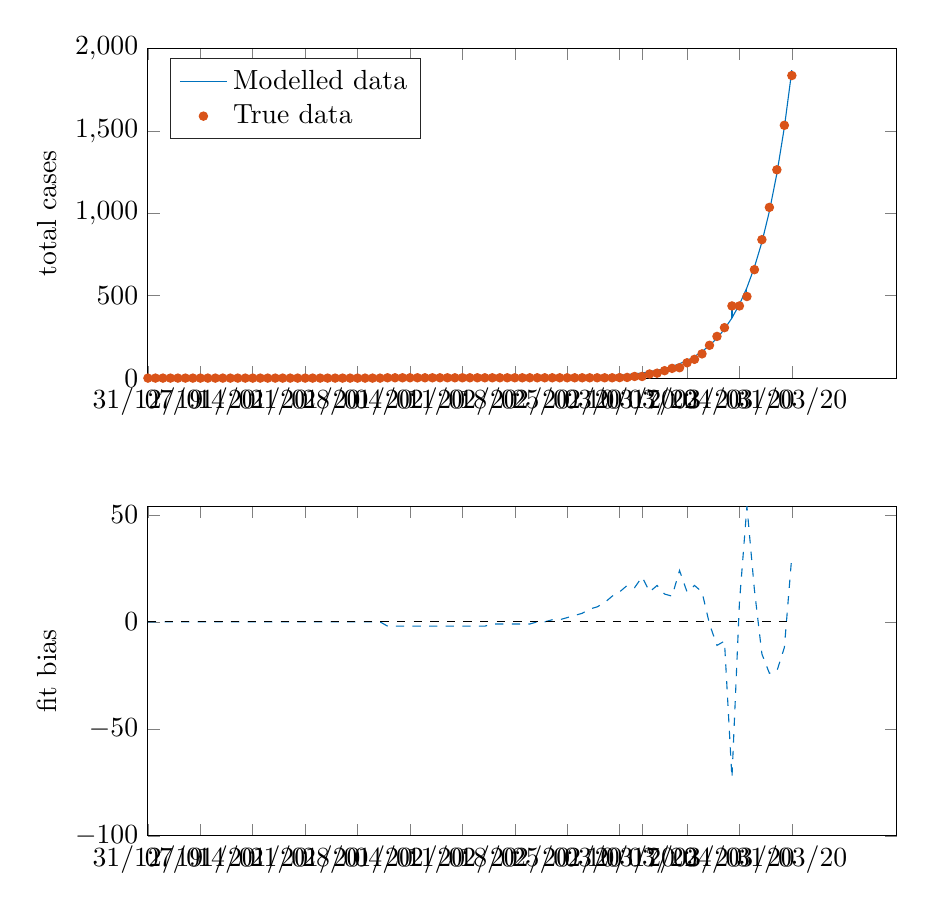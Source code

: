 % This file was created by matlab2tikz.
% Minimal pgfplots version: 1.3
%
\definecolor{mycolor1}{rgb}{0.0,0.447,0.741}%
\definecolor{mycolor2}{rgb}{0.85,0.325,0.098}%
%
\begin{tikzpicture}

\begin{axis}[%
width=9.509cm,
height=4.186cm,
at={(0cm,5.814cm)},
scale only axis,
xmin=0,
xmax=100,
xtick={0,7,14,21,28,35,42,49,56,63,66,72,79,86},
xticklabels={{31/12/19},{07/01/20},{14/01/20},{21/01/20},{28/01/20},{04/02/20},{11/02/20},{18/02/20},{25/02/20},{03/03/20},{10/03/20},{17/03/20},{24/03/20},{31/03/20}},
ymin=0,
ymax=2000,
ylabel={total cases},
legend style={at={(0.03,0.97)},anchor=north west,legend cell align=left,align=left,draw=white!15!black}
]
\addplot [color=mycolor1,solid]
  table[row sep=crcr]{%
0	0\\
1	0\\
2	0\\
3	0\\
4	0\\
5	0\\
6	0\\
7	0\\
8	0\\
9	0\\
10	0\\
11	0\\
12	0\\
13	0\\
14	0\\
15	0\\
16	0\\
17	0\\
18	0\\
19	0\\
20	0\\
21	0\\
22	0\\
23	0\\
24	0\\
25	0\\
26	0\\
27	0\\
28	0\\
29	0\\
30	0\\
31	0\\
32	0\\
33	0\\
34	0\\
35	0\\
36	0\\
37	0\\
38	0\\
39	0\\
40	0\\
41	0\\
42	0\\
43	0\\
44	0\\
45	0\\
46	1\\
47	1\\
48	1\\
49	1\\
50	1\\
51	1\\
52	2\\
53	2\\
54	3\\
55	3\\
56	4\\
57	5\\
58	6\\
59	8\\
60	9\\
61	11\\
62	14\\
63	17\\
64	21\\
65	26\\
66	31\\
67	39\\
68	47\\
69	58\\
70	71\\
71	87\\
72	107\\
73	131\\
74	161\\
75	198\\
76	242\\
77	297\\
78	365\\
79	447\\
80	549\\
81	673\\
82	825\\
83	1012\\
84	1241\\
85	1522\\
86	1867\\
};
\addlegendentry{Modelled data};

\addplot[only marks,mark=*,mark options={},mark size=1.5pt,color=mycolor2] plot table[row sep=crcr,]{%
0	0\\
1	0\\
2	0\\
3	0\\
4	0\\
5	0\\
6	0\\
7	0\\
8	0\\
9	0\\
10	0\\
11	0\\
12	0\\
13	0\\
14	0\\
15	0\\
16	0\\
17	0\\
18	0\\
19	0\\
20	0\\
21	0\\
22	0\\
23	0\\
24	0\\
25	0\\
26	0\\
27	0\\
28	0\\
29	0\\
30	0\\
31	0\\
32	2\\
33	2\\
34	2\\
35	2\\
36	2\\
37	2\\
38	2\\
39	2\\
40	2\\
41	2\\
42	2\\
43	2\\
44	2\\
45	2\\
46	2\\
47	2\\
48	2\\
49	2\\
50	2\\
51	2\\
52	2\\
53	2\\
54	2\\
55	2\\
56	2\\
57	2\\
58	2\\
59	2\\
60	2\\
61	2\\
62	2\\
63	3\\
64	4\\
65	10\\
66	10\\
67	25\\
68	30\\
69	45\\
70	59\\
71	63\\
72	93\\
73	114\\
74	147\\
75	199\\
76	253\\
77	306\\
78	438\\
79	438\\
80	495\\
81	658\\
82	840\\
83	1036\\
84	1264\\
85	1534\\
86	1836\\
};
\addlegendentry{True data};

\addplot [color=mycolor1,solid,forget plot]
  table[row sep=crcr]{%
0	0\\
0	0\\
};
\addplot [color=mycolor1,solid,forget plot]
  table[row sep=crcr]{%
1	0\\
1	0\\
};
\addplot [color=mycolor1,solid,forget plot]
  table[row sep=crcr]{%
2	0\\
2	0\\
};
\addplot [color=mycolor1,solid,forget plot]
  table[row sep=crcr]{%
3	0\\
3	0\\
};
\addplot [color=mycolor1,solid,forget plot]
  table[row sep=crcr]{%
4	0\\
4	0\\
};
\addplot [color=mycolor1,solid,forget plot]
  table[row sep=crcr]{%
5	0\\
5	0\\
};
\addplot [color=mycolor1,solid,forget plot]
  table[row sep=crcr]{%
6	0\\
6	0\\
};
\addplot [color=mycolor1,solid,forget plot]
  table[row sep=crcr]{%
7	0\\
7	0\\
};
\addplot [color=mycolor1,solid,forget plot]
  table[row sep=crcr]{%
8	0\\
8	0\\
};
\addplot [color=mycolor1,solid,forget plot]
  table[row sep=crcr]{%
9	0\\
9	0\\
};
\addplot [color=mycolor1,solid,forget plot]
  table[row sep=crcr]{%
10	0\\
10	0\\
};
\addplot [color=mycolor1,solid,forget plot]
  table[row sep=crcr]{%
11	0\\
11	0\\
};
\addplot [color=mycolor1,solid,forget plot]
  table[row sep=crcr]{%
12	0\\
12	0\\
};
\addplot [color=mycolor1,solid,forget plot]
  table[row sep=crcr]{%
13	0\\
13	0\\
};
\addplot [color=mycolor1,solid,forget plot]
  table[row sep=crcr]{%
14	0\\
14	0\\
};
\addplot [color=mycolor1,solid,forget plot]
  table[row sep=crcr]{%
15	0\\
15	0\\
};
\addplot [color=mycolor1,solid,forget plot]
  table[row sep=crcr]{%
16	0\\
16	0\\
};
\addplot [color=mycolor1,solid,forget plot]
  table[row sep=crcr]{%
17	0\\
17	0\\
};
\addplot [color=mycolor1,solid,forget plot]
  table[row sep=crcr]{%
18	0\\
18	0\\
};
\addplot [color=mycolor1,solid,forget plot]
  table[row sep=crcr]{%
19	0\\
19	0\\
};
\addplot [color=mycolor1,solid,forget plot]
  table[row sep=crcr]{%
20	0\\
20	0\\
};
\addplot [color=mycolor1,solid,forget plot]
  table[row sep=crcr]{%
21	0\\
21	0\\
};
\addplot [color=mycolor1,solid,forget plot]
  table[row sep=crcr]{%
22	0\\
22	0\\
};
\addplot [color=mycolor1,solid,forget plot]
  table[row sep=crcr]{%
23	0\\
23	0\\
};
\addplot [color=mycolor1,solid,forget plot]
  table[row sep=crcr]{%
24	0\\
24	0\\
};
\addplot [color=mycolor1,solid,forget plot]
  table[row sep=crcr]{%
25	0\\
25	0\\
};
\addplot [color=mycolor1,solid,forget plot]
  table[row sep=crcr]{%
26	0\\
26	0\\
};
\addplot [color=mycolor1,solid,forget plot]
  table[row sep=crcr]{%
27	0\\
27	0\\
};
\addplot [color=mycolor1,solid,forget plot]
  table[row sep=crcr]{%
28	0\\
28	0\\
};
\addplot [color=mycolor1,solid,forget plot]
  table[row sep=crcr]{%
29	0\\
29	0\\
};
\addplot [color=mycolor1,solid,forget plot]
  table[row sep=crcr]{%
30	0\\
30	0\\
};
\addplot [color=mycolor1,solid,forget plot]
  table[row sep=crcr]{%
31	0\\
31	0\\
};
\addplot [color=mycolor1,solid,forget plot]
  table[row sep=crcr]{%
32	2\\
32	0\\
};
\addplot [color=mycolor1,solid,forget plot]
  table[row sep=crcr]{%
33	2\\
33	0\\
};
\addplot [color=mycolor1,solid,forget plot]
  table[row sep=crcr]{%
34	2\\
34	0\\
};
\addplot [color=mycolor1,solid,forget plot]
  table[row sep=crcr]{%
35	2\\
35	0\\
};
\addplot [color=mycolor1,solid,forget plot]
  table[row sep=crcr]{%
36	2\\
36	0\\
};
\addplot [color=mycolor1,solid,forget plot]
  table[row sep=crcr]{%
37	2\\
37	0\\
};
\addplot [color=mycolor1,solid,forget plot]
  table[row sep=crcr]{%
38	2\\
38	0\\
};
\addplot [color=mycolor1,solid,forget plot]
  table[row sep=crcr]{%
39	2\\
39	0\\
};
\addplot [color=mycolor1,solid,forget plot]
  table[row sep=crcr]{%
40	2\\
40	0\\
};
\addplot [color=mycolor1,solid,forget plot]
  table[row sep=crcr]{%
41	2\\
41	0\\
};
\addplot [color=mycolor1,solid,forget plot]
  table[row sep=crcr]{%
42	2\\
42	0\\
};
\addplot [color=mycolor1,solid,forget plot]
  table[row sep=crcr]{%
43	2\\
43	0\\
};
\addplot [color=mycolor1,solid,forget plot]
  table[row sep=crcr]{%
44	2\\
44	0\\
};
\addplot [color=mycolor1,solid,forget plot]
  table[row sep=crcr]{%
45	2\\
45	0\\
};
\addplot [color=mycolor1,solid,forget plot]
  table[row sep=crcr]{%
46	2\\
46	1\\
};
\addplot [color=mycolor1,solid,forget plot]
  table[row sep=crcr]{%
47	2\\
47	1\\
};
\addplot [color=mycolor1,solid,forget plot]
  table[row sep=crcr]{%
48	2\\
48	1\\
};
\addplot [color=mycolor1,solid,forget plot]
  table[row sep=crcr]{%
49	2\\
49	1\\
};
\addplot [color=mycolor1,solid,forget plot]
  table[row sep=crcr]{%
50	2\\
50	1\\
};
\addplot [color=mycolor1,solid,forget plot]
  table[row sep=crcr]{%
51	2\\
51	1\\
};
\addplot [color=mycolor1,solid,forget plot]
  table[row sep=crcr]{%
52	2\\
52	2\\
};
\addplot [color=mycolor1,solid,forget plot]
  table[row sep=crcr]{%
53	2\\
53	2\\
};
\addplot [color=mycolor1,solid,forget plot]
  table[row sep=crcr]{%
54	2\\
54	3\\
};
\addplot [color=mycolor1,solid,forget plot]
  table[row sep=crcr]{%
55	2\\
55	3\\
};
\addplot [color=mycolor1,solid,forget plot]
  table[row sep=crcr]{%
56	2\\
56	4\\
};
\addplot [color=mycolor1,solid,forget plot]
  table[row sep=crcr]{%
57	2\\
57	5\\
};
\addplot [color=mycolor1,solid,forget plot]
  table[row sep=crcr]{%
58	2\\
58	6\\
};
\addplot [color=mycolor1,solid,forget plot]
  table[row sep=crcr]{%
59	2\\
59	8\\
};
\addplot [color=mycolor1,solid,forget plot]
  table[row sep=crcr]{%
60	2\\
60	9\\
};
\addplot [color=mycolor1,solid,forget plot]
  table[row sep=crcr]{%
61	2\\
61	11\\
};
\addplot [color=mycolor1,solid,forget plot]
  table[row sep=crcr]{%
62	2\\
62	14\\
};
\addplot [color=mycolor1,solid,forget plot]
  table[row sep=crcr]{%
63	3\\
63	17\\
};
\addplot [color=mycolor1,solid,forget plot]
  table[row sep=crcr]{%
64	4\\
64	21\\
};
\addplot [color=mycolor1,solid,forget plot]
  table[row sep=crcr]{%
65	10\\
65	26\\
};
\addplot [color=mycolor1,solid,forget plot]
  table[row sep=crcr]{%
66	10\\
66	31\\
};
\addplot [color=mycolor1,solid,forget plot]
  table[row sep=crcr]{%
67	25\\
67	39\\
};
\addplot [color=mycolor1,solid,forget plot]
  table[row sep=crcr]{%
68	30\\
68	47\\
};
\addplot [color=mycolor1,solid,forget plot]
  table[row sep=crcr]{%
69	45\\
69	58\\
};
\addplot [color=mycolor1,solid,forget plot]
  table[row sep=crcr]{%
70	59\\
70	71\\
};
\addplot [color=mycolor1,solid,forget plot]
  table[row sep=crcr]{%
71	63\\
71	87\\
};
\addplot [color=mycolor1,solid,forget plot]
  table[row sep=crcr]{%
72	93\\
72	107\\
};
\addplot [color=mycolor1,solid,forget plot]
  table[row sep=crcr]{%
73	114\\
73	131\\
};
\addplot [color=mycolor1,solid,forget plot]
  table[row sep=crcr]{%
74	147\\
74	161\\
};
\addplot [color=mycolor1,solid,forget plot]
  table[row sep=crcr]{%
75	199\\
75	198\\
};
\addplot [color=mycolor1,solid,forget plot]
  table[row sep=crcr]{%
76	253\\
76	242\\
};
\addplot [color=mycolor1,solid,forget plot]
  table[row sep=crcr]{%
77	306\\
77	297\\
};
\addplot [color=mycolor1,solid,forget plot]
  table[row sep=crcr]{%
78	438\\
78	365\\
};
\addplot [color=mycolor1,solid,forget plot]
  table[row sep=crcr]{%
79	438\\
79	447\\
};
\addplot [color=mycolor1,solid,forget plot]
  table[row sep=crcr]{%
80	495\\
80	549\\
};
\addplot [color=mycolor1,solid,forget plot]
  table[row sep=crcr]{%
81	658\\
81	673\\
};
\addplot [color=mycolor1,solid,forget plot]
  table[row sep=crcr]{%
82	840\\
82	825\\
};
\addplot [color=mycolor1,solid,forget plot]
  table[row sep=crcr]{%
83	1036\\
83	1012\\
};
\addplot [color=mycolor1,solid,forget plot]
  table[row sep=crcr]{%
84	1264\\
84	1241\\
};
\addplot [color=mycolor1,solid,forget plot]
  table[row sep=crcr]{%
85	1534\\
85	1522\\
};
\addplot [color=mycolor1,solid,forget plot]
  table[row sep=crcr]{%
86	1836\\
86	1867\\
};
\end{axis}

\begin{axis}[%
width=9.509cm,
height=4.186cm,
at={(0cm,0cm)},
scale only axis,
xmin=0,
xmax=100,
xtick={0,7,14,21,28,35,42,49,56,63,66,72,79,86},
xticklabels={{31/12/19},{07/01/20},{14/01/20},{21/01/20},{28/01/20},{04/02/20},{11/02/20},{18/02/20},{25/02/20},{03/03/20},{10/03/20},{17/03/20},{24/03/20},{31/03/20}},
ymin=-100,
ymax=54,
ylabel={fit bias},
legend style={legend cell align=left,align=left,draw=white!15!black}
]
\addplot [color=mycolor1,dashed,forget plot]
  table[row sep=crcr]{%
0	0\\
1	0\\
2	0\\
3	0\\
4	0\\
5	0\\
6	0\\
7	0\\
8	0\\
9	0\\
10	0\\
11	0\\
12	0\\
13	0\\
14	0\\
15	0\\
16	0\\
17	0\\
18	0\\
19	0\\
20	0\\
21	0\\
22	0\\
23	0\\
24	0\\
25	0\\
26	0\\
27	0\\
28	0\\
29	0\\
30	0\\
31	0\\
32	-2\\
33	-2\\
34	-2\\
35	-2\\
36	-2\\
37	-2\\
38	-2\\
39	-2\\
40	-2\\
41	-2\\
42	-2\\
43	-2\\
44	-2\\
45	-2\\
46	-1\\
47	-1\\
48	-1\\
49	-1\\
50	-1\\
51	-1\\
52	0\\
53	0\\
54	1\\
55	1\\
56	2\\
57	3\\
58	4\\
59	6\\
60	7\\
61	9\\
62	12\\
63	14\\
64	17\\
65	16\\
66	21\\
67	14\\
68	17\\
69	13\\
70	12\\
71	24\\
72	14\\
73	17\\
74	14\\
75	-1\\
76	-11\\
77	-9\\
78	-73\\
79	9\\
80	54\\
81	15\\
82	-15\\
83	-24\\
84	-23\\
85	-12\\
86	31\\
};
\addplot [color=black,dashed,forget plot]
  table[row sep=crcr]{%
0	0\\
86	0\\
};
\end{axis}
\end{tikzpicture}%